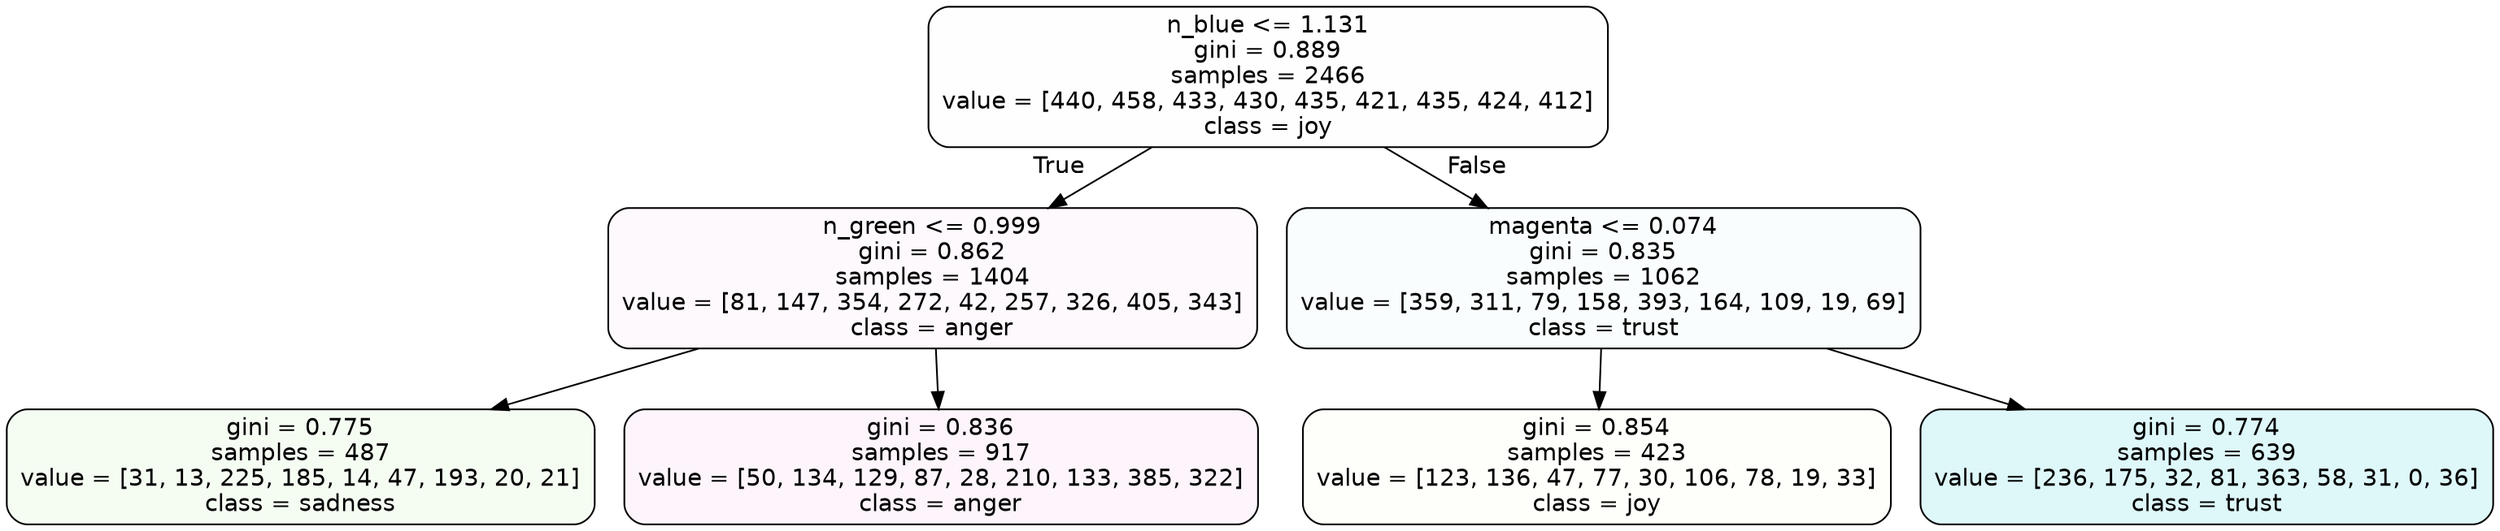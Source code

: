digraph Tree {
node [shape=box, style="filled, rounded", color="black", fontname=helvetica] ;
edge [fontname=helvetica] ;
0 [label="n_blue <= 1.131\ngini = 0.889\nsamples = 2466\nvalue = [440, 458, 433, 430, 435, 421, 435, 424, 412]\nclass = joy", fillcolor="#d7e53901"] ;
1 [label="n_green <= 0.999\ngini = 0.862\nsamples = 1404\nvalue = [81, 147, 354, 272, 42, 257, 326, 405, 343]\nclass = anger", fillcolor="#e539d707"] ;
0 -> 1 [labeldistance=2.5, labelangle=45, headlabel="True"] ;
2 [label="gini = 0.775\nsamples = 487\nvalue = [31, 13, 225, 185, 14, 47, 193, 20, 21]\nclass = sadness", fillcolor="#64e5390f"] ;
1 -> 2 ;
3 [label="gini = 0.836\nsamples = 917\nvalue = [50, 134, 129, 87, 28, 210, 133, 385, 322]\nclass = anger", fillcolor="#e539d70e"] ;
1 -> 3 ;
4 [label="magenta <= 0.074\ngini = 0.835\nsamples = 1062\nvalue = [359, 311, 79, 158, 393, 164, 109, 19, 69]\nclass = trust", fillcolor="#39d7e507"] ;
0 -> 4 [labeldistance=2.5, labelangle=-45, headlabel="False"] ;
5 [label="gini = 0.854\nsamples = 423\nvalue = [123, 136, 47, 77, 30, 106, 78, 19, 33]\nclass = joy", fillcolor="#d7e53906"] ;
4 -> 5 ;
6 [label="gini = 0.774\nsamples = 639\nvalue = [236, 175, 32, 81, 363, 58, 31, 0, 36]\nclass = trust", fillcolor="#39d7e52a"] ;
4 -> 6 ;
}